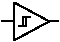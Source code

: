 #FIG 3.2
Landscape
Center
Metric
A4      
100.00
Single
-2
1200 2
2 1 0 1 0 -1 0 0 -1 0.000 1 0 -1 0 0 4
	 790 495 540 360 540 630 790 495
2 1 0 1 0 -1 0 0 -1 0.000 0 0 -1 0 0 2
	 790 495 855 495
2 1 0 1 0 -1 0 0 -1 0.000 0 0 -1 0 0 4
	 653 461 623 461 623 531 593 531
2 1 0 1 0 -1 0 0 -1 0.000 0 0 -1 0 0 4
	 632 461 602 461 602 531 572 531
2 1 0 1 0 -1 0 0 -1 0.000 0 0 -1 0 0 2
	 540 495 450 495
